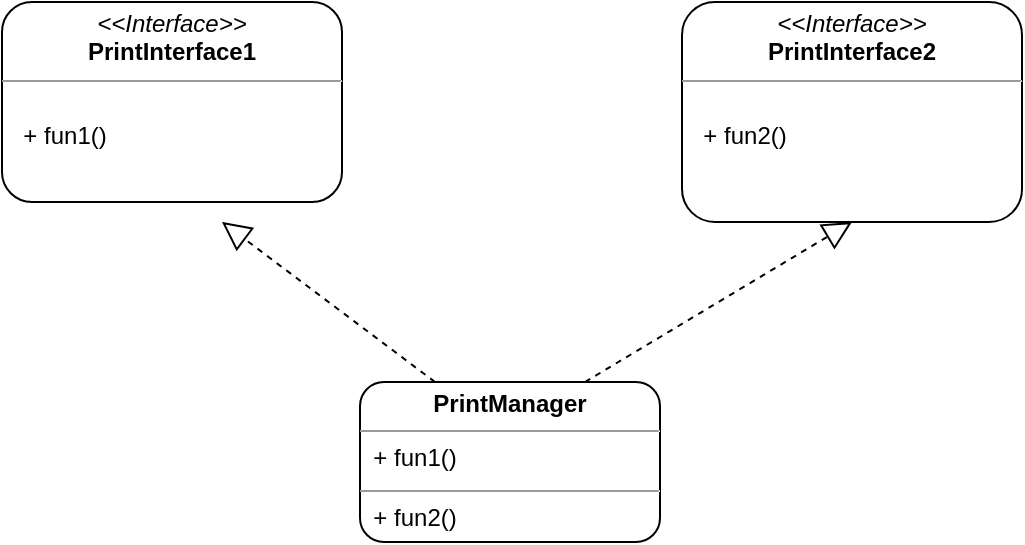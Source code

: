 <mxfile version="20.8.22" type="github">
  <diagram id="C5RBs43oDa-KdzZeNtuy" name="Page-1">
    <mxGraphModel dx="954" dy="533" grid="1" gridSize="10" guides="1" tooltips="1" connect="1" arrows="1" fold="1" page="1" pageScale="1" pageWidth="827" pageHeight="1169" math="0" shadow="0">
      <root>
        <mxCell id="WIyWlLk6GJQsqaUBKTNV-0" />
        <mxCell id="WIyWlLk6GJQsqaUBKTNV-1" parent="WIyWlLk6GJQsqaUBKTNV-0" />
        <mxCell id="iUnhPs0se-W9O5lIC4eW-62" value="&lt;p style=&quot;margin:0px;margin-top:4px;text-align:center;&quot;&gt;&lt;i&gt;&amp;lt;&amp;lt;Interface&amp;gt;&amp;gt;&lt;/i&gt;&lt;br&gt;&lt;b&gt;PrintInterface1&lt;/b&gt;&lt;/p&gt;&lt;hr size=&quot;1&quot;&gt;&lt;p style=&quot;margin:0px;margin-left:4px;&quot;&gt;&lt;br&gt;&lt;/p&gt;&lt;p style=&quot;margin:0px;margin-left:4px;&quot;&gt;&amp;nbsp; + fun1()&lt;/p&gt;" style="verticalAlign=top;align=left;overflow=fill;fontSize=12;fontFamily=Helvetica;html=1;labelBackgroundColor=none;rounded=1;" vertex="1" parent="WIyWlLk6GJQsqaUBKTNV-1">
          <mxGeometry x="160" y="430" width="170" height="100" as="geometry" />
        </mxCell>
        <mxCell id="iUnhPs0se-W9O5lIC4eW-63" value="&lt;p style=&quot;margin:0px;margin-top:4px;text-align:center;&quot;&gt;&lt;i&gt;&amp;lt;&amp;lt;Interface&amp;gt;&amp;gt;&lt;/i&gt;&lt;br&gt;&lt;b&gt;PrintInterface2&lt;/b&gt;&lt;/p&gt;&lt;hr size=&quot;1&quot;&gt;&lt;p style=&quot;margin:0px;margin-left:4px;&quot;&gt;&lt;br&gt;&lt;/p&gt;&lt;p style=&quot;margin:0px;margin-left:4px;&quot;&gt;&amp;nbsp; + fun2()&lt;/p&gt;" style="verticalAlign=top;align=left;overflow=fill;fontSize=12;fontFamily=Helvetica;html=1;labelBackgroundColor=none;rounded=1;" vertex="1" parent="WIyWlLk6GJQsqaUBKTNV-1">
          <mxGeometry x="500" y="430" width="170" height="110" as="geometry" />
        </mxCell>
        <mxCell id="iUnhPs0se-W9O5lIC4eW-67" value="" style="endArrow=block;dashed=1;endFill=0;endSize=12;html=1;rounded=1;exitX=0.25;exitY=0;exitDx=0;exitDy=0;labelBackgroundColor=none;fontColor=default;" edge="1" parent="WIyWlLk6GJQsqaUBKTNV-1" source="iUnhPs0se-W9O5lIC4eW-69">
          <mxGeometry width="160" relative="1" as="geometry">
            <mxPoint x="370" y="640" as="sourcePoint" />
            <mxPoint x="270" y="540" as="targetPoint" />
          </mxGeometry>
        </mxCell>
        <mxCell id="iUnhPs0se-W9O5lIC4eW-68" value="" style="endArrow=block;dashed=1;endFill=0;endSize=12;html=1;rounded=1;entryX=0.5;entryY=1;entryDx=0;entryDy=0;exitX=0.75;exitY=0;exitDx=0;exitDy=0;labelBackgroundColor=none;fontColor=default;" edge="1" parent="WIyWlLk6GJQsqaUBKTNV-1" source="iUnhPs0se-W9O5lIC4eW-69" target="iUnhPs0se-W9O5lIC4eW-63">
          <mxGeometry width="160" relative="1" as="geometry">
            <mxPoint x="495.625" y="640" as="sourcePoint" />
            <mxPoint x="490" y="570" as="targetPoint" />
          </mxGeometry>
        </mxCell>
        <mxCell id="iUnhPs0se-W9O5lIC4eW-69" value="&lt;p style=&quot;margin:0px;margin-top:4px;text-align:center;&quot;&gt;&lt;b&gt;PrintManager&lt;/b&gt;&lt;/p&gt;&lt;hr size=&quot;1&quot;&gt;&amp;nbsp; + fun1()&lt;div style=&quot;height:2px;&quot;&gt;&lt;/div&gt;&lt;hr size=&quot;1&quot;&gt;&lt;div style=&quot;height:2px;&quot;&gt;&amp;nbsp; + fun2()&lt;/div&gt;" style="verticalAlign=top;align=left;overflow=fill;fontSize=12;fontFamily=Helvetica;html=1;labelBackgroundColor=none;rounded=1;" vertex="1" parent="WIyWlLk6GJQsqaUBKTNV-1">
          <mxGeometry x="339" y="620" width="150" height="80" as="geometry" />
        </mxCell>
      </root>
    </mxGraphModel>
  </diagram>
</mxfile>

